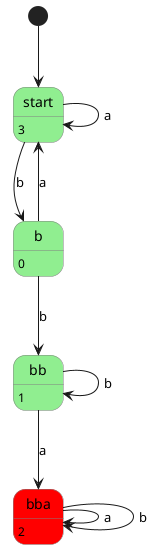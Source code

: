@startuml
skinparam state {
  BackgroundColor<<YES>> LightGreen
  BackgroundColor<<NO>> Red
  BorderColor Gray
}

[*] --> s

state "start" as s <<YES>>

state "b" as 0 <<YES>>
state "bb" as 1 <<YES>>
state "bba" as 2 <<NO>>

s --> 0 : b
s --> s : a
0 --> 1 : b
0 --> s : a
1 --> 1 : b
1 --> 2 : a

2 --> 2 : a
2 --> 2 : b

0: 0
1: 1
2: 2
s: 3

@enduml
